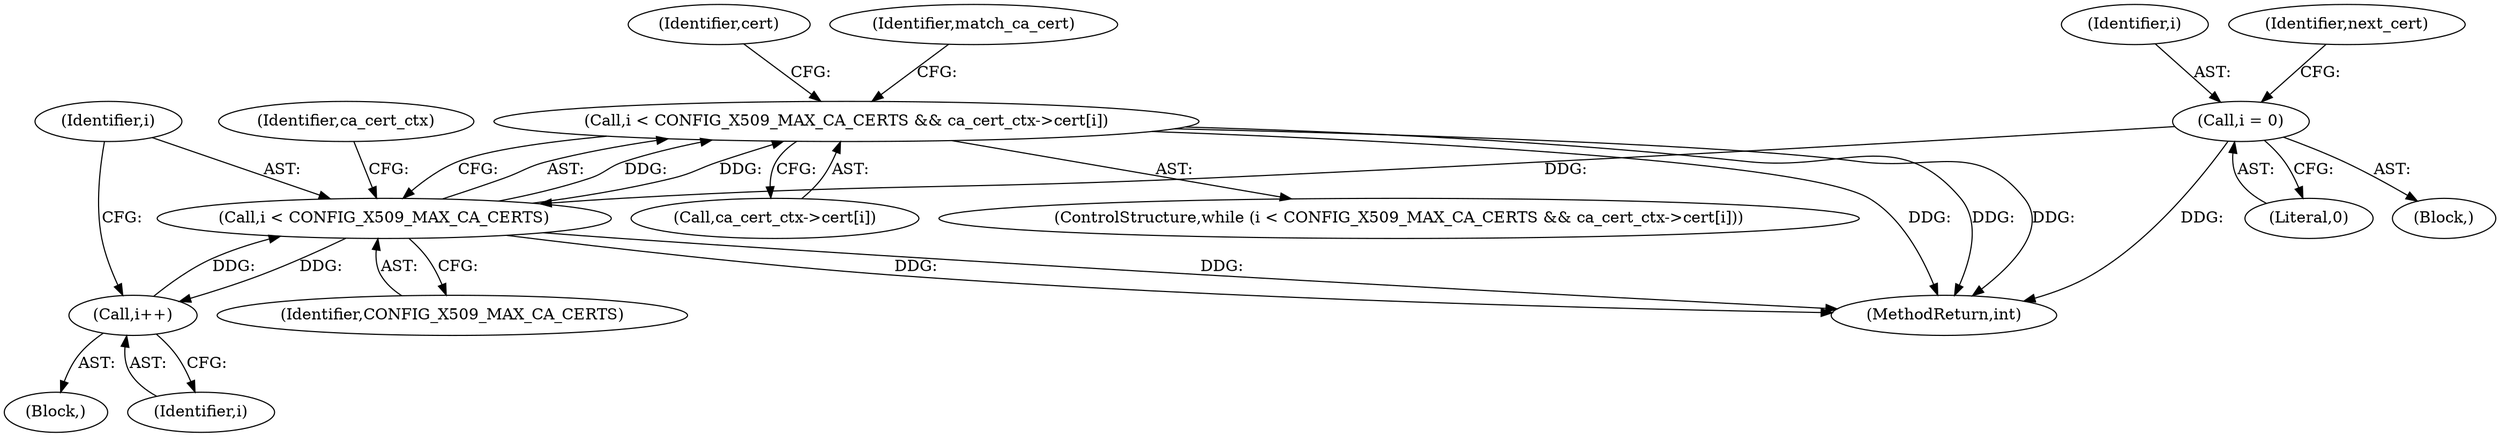 digraph "0_axtls-8266_5efe2947ab45e81d84b5f707c51d1c64be52f36c_1@array" {
"1000291" [label="(Call,i < CONFIG_X509_MAX_CA_CERTS && ca_cert_ctx->cert[i])"];
"1000292" [label="(Call,i < CONFIG_X509_MAX_CA_CERTS)"];
"1000367" [label="(Call,i++)"];
"1000126" [label="(Call,i = 0)"];
"1000127" [label="(Identifier,i)"];
"1000300" [label="(Block,)"];
"1000295" [label="(Call,ca_cert_ctx->cert[i])"];
"1000297" [label="(Identifier,ca_cert_ctx)"];
"1000294" [label="(Identifier,CONFIG_X509_MAX_CA_CERTS)"];
"1000367" [label="(Call,i++)"];
"1000293" [label="(Identifier,i)"];
"1000120" [label="(Block,)"];
"1000128" [label="(Literal,0)"];
"1000292" [label="(Call,i < CONFIG_X509_MAX_CA_CERTS)"];
"1000126" [label="(Call,i = 0)"];
"1000291" [label="(Call,i < CONFIG_X509_MAX_CA_CERTS && ca_cert_ctx->cert[i])"];
"1000304" [label="(Identifier,cert)"];
"1000132" [label="(Identifier,next_cert)"];
"1000496" [label="(MethodReturn,int)"];
"1000368" [label="(Identifier,i)"];
"1000372" [label="(Identifier,match_ca_cert)"];
"1000290" [label="(ControlStructure,while (i < CONFIG_X509_MAX_CA_CERTS && ca_cert_ctx->cert[i]))"];
"1000291" -> "1000290"  [label="AST: "];
"1000291" -> "1000292"  [label="CFG: "];
"1000291" -> "1000295"  [label="CFG: "];
"1000292" -> "1000291"  [label="AST: "];
"1000295" -> "1000291"  [label="AST: "];
"1000304" -> "1000291"  [label="CFG: "];
"1000372" -> "1000291"  [label="CFG: "];
"1000291" -> "1000496"  [label="DDG: "];
"1000291" -> "1000496"  [label="DDG: "];
"1000291" -> "1000496"  [label="DDG: "];
"1000292" -> "1000291"  [label="DDG: "];
"1000292" -> "1000291"  [label="DDG: "];
"1000292" -> "1000294"  [label="CFG: "];
"1000293" -> "1000292"  [label="AST: "];
"1000294" -> "1000292"  [label="AST: "];
"1000297" -> "1000292"  [label="CFG: "];
"1000292" -> "1000496"  [label="DDG: "];
"1000292" -> "1000496"  [label="DDG: "];
"1000367" -> "1000292"  [label="DDG: "];
"1000126" -> "1000292"  [label="DDG: "];
"1000292" -> "1000367"  [label="DDG: "];
"1000367" -> "1000300"  [label="AST: "];
"1000367" -> "1000368"  [label="CFG: "];
"1000368" -> "1000367"  [label="AST: "];
"1000293" -> "1000367"  [label="CFG: "];
"1000126" -> "1000120"  [label="AST: "];
"1000126" -> "1000128"  [label="CFG: "];
"1000127" -> "1000126"  [label="AST: "];
"1000128" -> "1000126"  [label="AST: "];
"1000132" -> "1000126"  [label="CFG: "];
"1000126" -> "1000496"  [label="DDG: "];
}
